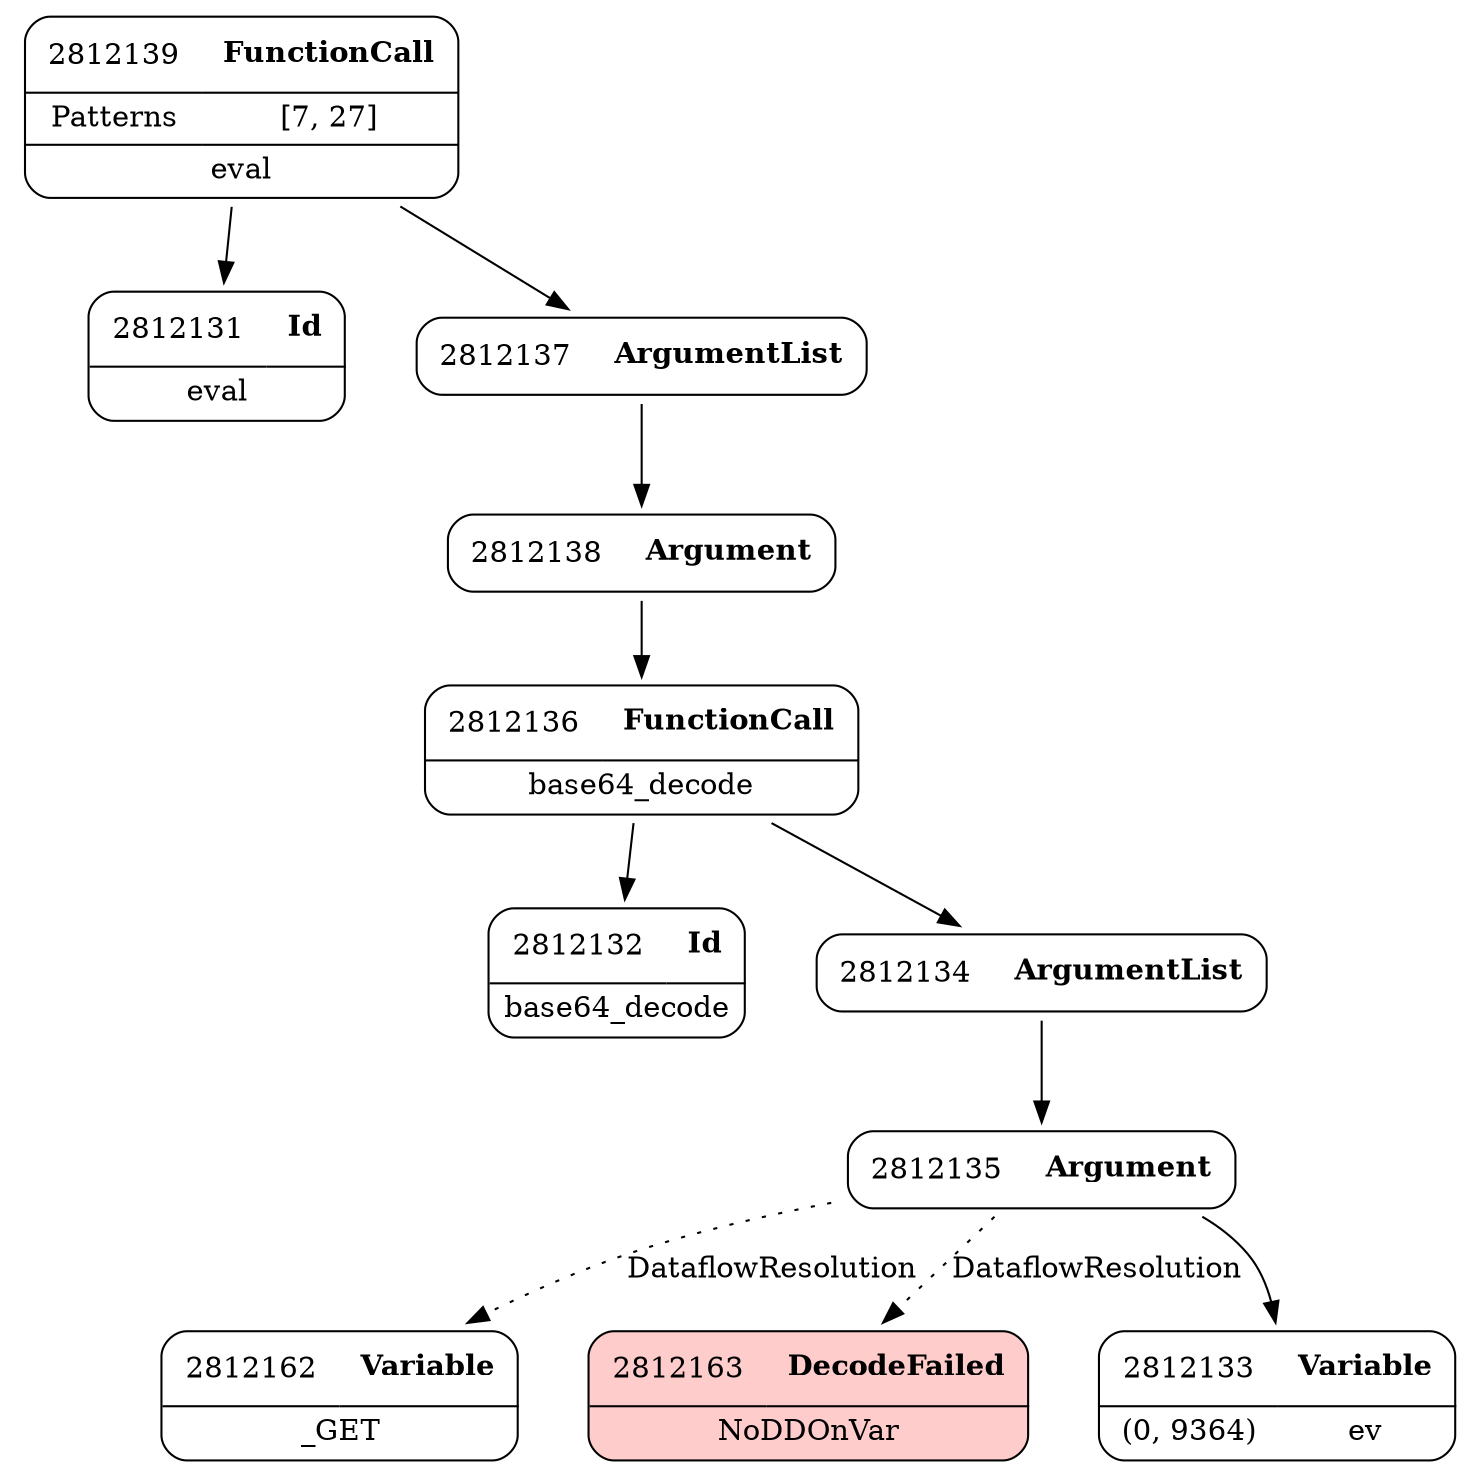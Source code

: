 digraph ast {
node [shape=none];
2812138 [label=<<TABLE border='1' cellspacing='0' cellpadding='10' style='rounded' ><TR><TD border='0'>2812138</TD><TD border='0'><B>Argument</B></TD></TR></TABLE>>];
2812138 -> 2812136 [weight=2];
2812139 [label=<<TABLE border='1' cellspacing='0' cellpadding='10' style='rounded' ><TR><TD border='0'>2812139</TD><TD border='0'><B>FunctionCall</B></TD></TR><HR/><TR><TD border='0' cellpadding='5'>Patterns</TD><TD border='0' cellpadding='5'>[7, 27]</TD></TR><HR/><TR><TD border='0' cellpadding='5' colspan='2'>eval</TD></TR></TABLE>>];
2812139 -> 2812131 [weight=2];
2812139 -> 2812137 [weight=2];
2812136 [label=<<TABLE border='1' cellspacing='0' cellpadding='10' style='rounded' ><TR><TD border='0'>2812136</TD><TD border='0'><B>FunctionCall</B></TD></TR><HR/><TR><TD border='0' cellpadding='5' colspan='2'>base64_decode</TD></TR></TABLE>>];
2812136 -> 2812132 [weight=2];
2812136 -> 2812134 [weight=2];
2812137 [label=<<TABLE border='1' cellspacing='0' cellpadding='10' style='rounded' ><TR><TD border='0'>2812137</TD><TD border='0'><B>ArgumentList</B></TD></TR></TABLE>>];
2812137 -> 2812138 [weight=2];
2812162 [label=<<TABLE border='1' cellspacing='0' cellpadding='10' style='rounded' ><TR><TD border='0'>2812162</TD><TD border='0'><B>Variable</B></TD></TR><HR/><TR><TD border='0' cellpadding='5' colspan='2'>_GET</TD></TR></TABLE>>];
2812131 [label=<<TABLE border='1' cellspacing='0' cellpadding='10' style='rounded' ><TR><TD border='0'>2812131</TD><TD border='0'><B>Id</B></TD></TR><HR/><TR><TD border='0' cellpadding='5' colspan='2'>eval</TD></TR></TABLE>>];
2812163 [label=<<TABLE border='1' cellspacing='0' cellpadding='10' style='rounded' bgcolor='#FFCCCC' ><TR><TD border='0'>2812163</TD><TD border='0'><B>DecodeFailed</B></TD></TR><HR/><TR><TD border='0' cellpadding='5' colspan='2'>NoDDOnVar</TD></TR></TABLE>>];
2812134 [label=<<TABLE border='1' cellspacing='0' cellpadding='10' style='rounded' ><TR><TD border='0'>2812134</TD><TD border='0'><B>ArgumentList</B></TD></TR></TABLE>>];
2812134 -> 2812135 [weight=2];
2812135 [label=<<TABLE border='1' cellspacing='0' cellpadding='10' style='rounded' ><TR><TD border='0'>2812135</TD><TD border='0'><B>Argument</B></TD></TR></TABLE>>];
2812135 -> 2812133 [weight=2];
2812135 -> 2812162 [style=dotted,label=DataflowResolution];
2812135 -> 2812163 [style=dotted,label=DataflowResolution];
2812132 [label=<<TABLE border='1' cellspacing='0' cellpadding='10' style='rounded' ><TR><TD border='0'>2812132</TD><TD border='0'><B>Id</B></TD></TR><HR/><TR><TD border='0' cellpadding='5' colspan='2'>base64_decode</TD></TR></TABLE>>];
2812133 [label=<<TABLE border='1' cellspacing='0' cellpadding='10' style='rounded' ><TR><TD border='0'>2812133</TD><TD border='0'><B>Variable</B></TD></TR><HR/><TR><TD border='0' cellpadding='5'>(0, 9364)</TD><TD border='0' cellpadding='5'>ev</TD></TR></TABLE>>];
}
